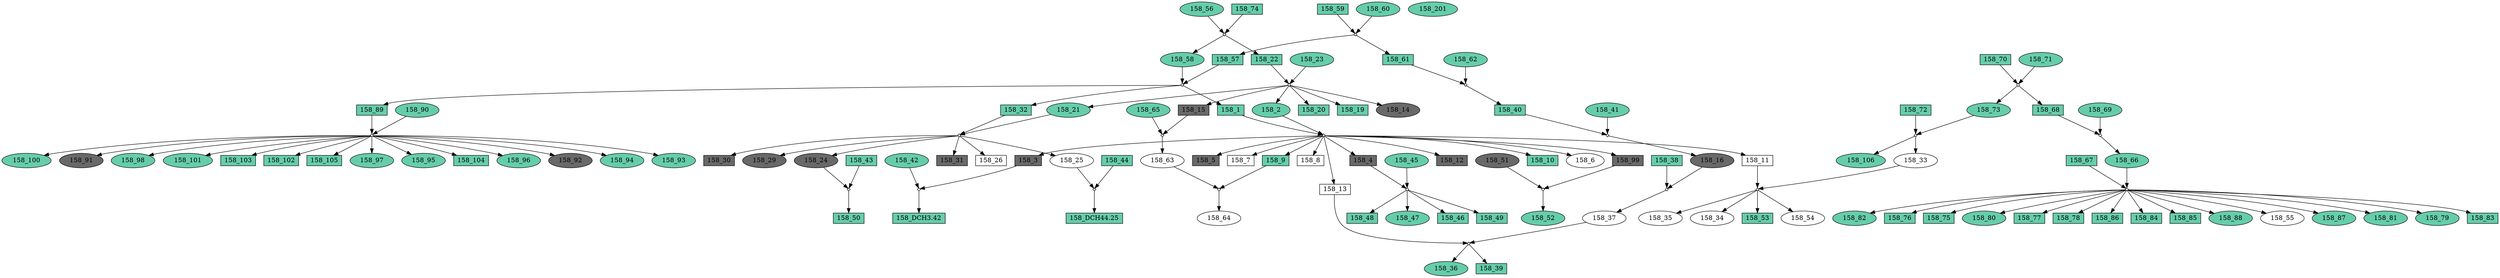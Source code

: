 digraph {
	"158_9" [shape=box fillcolor=aquamarine3 fontcolor=black height=0.3 regular=0 shape=box style=filled width=0.5]
	"158_1x158_2" -> "158_9"
	"158_9" -> "158_9x158_63"
	"158_100" [shape=box fillcolor=aquamarine3 fontcolor=black height=0.3 regular=0 shape=ellipse style=filled width=0.5]
	"158_89x158_90" -> "158_100"
	"158_91" [shape=box fillcolor=dimgrey fontcolor=black height=0.3 regular=0 shape=ellipse style=filled width=0.5]
	"158_89x158_90" -> "158_91"
	"158_2" [shape=box fillcolor=aquamarine3 fontcolor=black height=0.3 regular=0 shape=ellipse style=filled width=0.5]
	"158_22x158_23" -> "158_2"
	"158_2" -> "158_1x158_2"
	"158_3" [shape=box fillcolor=dimgrey fontcolor=black height=0.3 regular=0 shape=box style=filled width=0.5]
	"158_1x158_2" -> "158_3"
	"158_3" -> "158_3x158_42"
	"158_58" [shape=box fillcolor=aquamarine3 fontcolor=black height=0.3 regular=0 shape=ellipse style=filled width=0.5]
	"158_74x158_56" -> "158_58"
	"158_58" -> "158_57x158_58"
	"158_90" [shape=box fillcolor=aquamarine3 fontcolor=black height=0.3 regular=0 shape=ellipse style=filled width=0.5]
	"158_90" -> "158_89x158_90"
	"158_67" [shape=box fillcolor=aquamarine3 fontcolor=black height=0.3 regular=0 shape=box style=filled width=0.5]
	"158_67" -> "158_67x158_66"
	"158_98" [shape=box fillcolor=aquamarine3 fontcolor=black height=0.3 regular=0 shape=ellipse style=filled width=0.5]
	"158_89x158_90" -> "158_98"
	"158_101" [shape=box fillcolor=aquamarine3 fontcolor=black height=0.3 regular=0 shape=ellipse style=filled width=0.5]
	"158_89x158_90" -> "158_101"
	"158_82" [shape=box fillcolor=aquamarine3 fontcolor=black height=0.3 regular=0 shape=ellipse style=filled width=0.5]
	"158_67x158_66" -> "158_82"
	"158_41" [shape=box fillcolor=aquamarine3 fontcolor=black height=0.3 regular=0 shape=ellipse style=filled width=0.5]
	"158_41" -> "158_40x158_41"
	"158_89" [shape=box fillcolor=aquamarine3 fontcolor=black height=0.3 regular=0 shape=box style=filled width=0.5]
	"158_57x158_58" -> "158_89"
	"158_89" -> "158_89x158_90"
	"158_40" [shape=box fillcolor=aquamarine3 fontcolor=black height=0.3 regular=0 shape=box style=filled width=0.5]
	"158_61x158_62" -> "158_40"
	"158_40" -> "158_40x158_41"
	"158_76" [shape=box fillcolor=aquamarine3 fontcolor=black height=0.3 regular=0 shape=box style=filled width=0.5]
	"158_67x158_66" -> "158_76"
	"158_75" [shape=box fillcolor=aquamarine3 fontcolor=black height=0.3 regular=0 shape=box style=filled width=0.5]
	"158_67x158_66" -> "158_75"
	"158_80" [shape=box fillcolor=aquamarine3 fontcolor=black height=0.3 regular=0 shape=ellipse style=filled width=0.5]
	"158_67x158_66" -> "158_80"
	"158_103" [shape=box fillcolor=aquamarine3 fontcolor=black height=0.3 regular=0 shape=box style=filled width=0.5]
	"158_89x158_90" -> "158_103"
	"158_102" [shape=box fillcolor=aquamarine3 fontcolor=black height=0.3 regular=0 shape=box style=filled width=0.5]
	"158_89x158_90" -> "158_102"
	"158_105" [shape=box fillcolor=aquamarine3 fontcolor=black height=0.3 regular=0 shape=box style=filled width=0.5]
	"158_89x158_90" -> "158_105"
	"158_59" [shape=box fillcolor=aquamarine3 fontcolor=black height=0.3 regular=0 shape=box style=filled width=0.5]
	"158_59" -> "158_59x158_60"
	"158_97" [shape=box fillcolor=aquamarine3 fontcolor=black height=0.3 regular=0 shape=ellipse style=filled width=0.5]
	"158_89x158_90" -> "158_97"
	"158_95" [shape=box fillcolor=aquamarine3 fontcolor=black height=0.3 regular=0 shape=ellipse style=filled width=0.5]
	"158_89x158_90" -> "158_95"
	"158_57" [shape=box fillcolor=aquamarine3 fontcolor=black height=0.3 regular=0 shape=box style=filled width=0.5]
	"158_59x158_60" -> "158_57"
	"158_57" -> "158_57x158_58"
	"158_104" [shape=box fillcolor=aquamarine3 fontcolor=black height=0.3 regular=0 shape=box style=filled width=0.5]
	"158_89x158_90" -> "158_104"
	"158_51" [shape=box fillcolor=dimgrey fontcolor=black height=0.3 regular=0 shape=ellipse style=filled width=0.5]
	"158_51" -> "158_99x158_51"
	"158_52" [shape=box fillcolor=aquamarine3 fontcolor=black height=0.3 regular=0 shape=ellipse style=filled width=0.5]
	"158_99x158_51" -> "158_52"
	"158_53" [shape=box fillcolor=aquamarine3 fontcolor=black height=0.3 regular=0 shape=box style=filled width=0.5]
	"158_11x158_33" -> "158_53"
	"158_201" [shape=box fillcolor=aquamarine3 fontcolor=black height=0.3 regular=0 shape=ellipse style=filled width=0.5]
	"158_77" [shape=box fillcolor=aquamarine3 fontcolor=black height=0.3 regular=0 shape=box style=filled width=0.5]
	"158_67x158_66" -> "158_77"
	"158_78" [shape=box fillcolor=aquamarine3 fontcolor=black height=0.3 regular=0 shape=box style=filled width=0.5]
	"158_67x158_66" -> "158_78"
	"158_54" [shape=box fillcolor=white fontcolor=black height=0.3 regular=0 shape=ellipse style=filled width=0.5]
	"158_11x158_33" -> "158_54"
	"158_86" [shape=box fillcolor=aquamarine3 fontcolor=black height=0.3 regular=0 shape=box style=filled width=0.5]
	"158_67x158_66" -> "158_86"
	"158_65" [shape=box fillcolor=aquamarine3 fontcolor=black height=0.3 regular=0 shape=ellipse style=filled width=0.5]
	"158_65" -> "158_15x158_65"
	"158_96" [shape=box fillcolor=aquamarine3 fontcolor=black height=0.3 regular=0 shape=ellipse style=filled width=0.5]
	"158_89x158_90" -> "158_96"
	"158_84" [shape=box fillcolor=aquamarine3 fontcolor=black height=0.3 regular=0 shape=polygon style=filled width=0.5]
	"158_67x158_66" -> "158_84"
	"158_64" [shape=box fillcolor=white fontcolor=black height=0.3 regular=0 shape=ellipse style=filled width=0.5]
	"158_9x158_63" -> "158_64"
	"158_61" [shape=box fillcolor=aquamarine3 fontcolor=black height=0.3 regular=0 shape=box style=filled width=0.5]
	"158_59x158_60" -> "158_61"
	"158_61" -> "158_61x158_62"
	"158_85" [shape=box fillcolor=aquamarine3 fontcolor=black height=0.3 regular=0 shape=box style=filled width=0.5]
	"158_67x158_66" -> "158_85"
	"158_88" [shape=box fillcolor=aquamarine3 fontcolor=black height=0.3 regular=0 shape=ellipse style=filled width=0.5]
	"158_67x158_66" -> "158_88"
	"158_62" [shape=box fillcolor=aquamarine3 fontcolor=black height=0.3 regular=0 shape=ellipse style=filled width=0.5]
	"158_62" -> "158_61x158_62"
	"158_55" [shape=box fillcolor=white fontcolor=black height=0.3 regular=0 shape=ellipse style=filled width=0.5]
	"158_67x158_66" -> "158_55"
	"158_1" [shape=box fillcolor=aquamarine3 fontcolor=black height=0.3 regular=0 shape=box style=filled width=0.5]
	"158_57x158_58" -> "158_1"
	"158_1" -> "158_1x158_2"
	"158_92" [shape=box fillcolor=dimgrey fontcolor=black height=0.3 regular=0 shape=ellipse style=filled width=0.5]
	"158_89x158_90" -> "158_92"
	"158_94" [shape=box fillcolor=aquamarine3 fontcolor=black height=0.3 regular=0 shape=ellipse style=filled width=0.5]
	"158_89x158_90" -> "158_94"
	"158_63" [shape=box fillcolor=white fontcolor=black height=0.3 regular=0 shape=ellipse style=filled width=0.5]
	"158_15x158_65" -> "158_63"
	"158_63" -> "158_9x158_63"
	"158_93" [shape=box fillcolor=aquamarine3 fontcolor=black height=0.3 regular=0 shape=ellipse style=filled width=0.5]
	"158_89x158_90" -> "158_93"
	"158_106" [shape=box fillcolor=aquamarine3 fontcolor=black height=0.3 regular=0 shape=ellipse style=filled width=0.5]
	"158_72x158_73" -> "158_106"
	"158_49" [shape=box fillcolor=aquamarine3 fontcolor=black height=0.3 regular=0 shape=polygon style=filled width=0.5]
	"158_4x158_45" -> "158_49"
	"158_70" [shape=box fillcolor=aquamarine3 fontcolor=black height=0.3 regular=0 shape=box style=filled width=0.5]
	"158_70" -> "158_70x158_71"
	"158_35" [shape=box fillcolor=white fontcolor=black height=0.3 regular=0 shape=ellipse style=filled width=0.5]
	"158_11x158_33" -> "158_35"
	"158_68" [shape=box fillcolor=aquamarine3 fontcolor=black height=0.3 regular=0 shape=box style=filled width=0.5]
	"158_70x158_71" -> "158_68"
	"158_68" -> "158_68x158_69"
	"158_34" [shape=box fillcolor=white fontcolor=black height=0.3 regular=0 shape=ellipse style=filled width=0.5]
	"158_11x158_33" -> "158_34"
	"158_33" [shape=box fillcolor=white fontcolor=black height=0.3 regular=0 shape=ellipse style=filled width=0.5]
	"158_72x158_73" -> "158_33"
	"158_33" -> "158_11x158_33"
	"158_32" [shape=box fillcolor=aquamarine3 fontcolor=black height=0.3 regular=0 shape=box style=filled width=0.5]
	"158_57x158_58" -> "158_32"
	"158_32" -> "158_32x158_21"
	"158_30" [shape=box fillcolor=dimgrey fontcolor=black height=0.3 regular=0 shape=box style=filled width=0.5]
	"158_32x158_21" -> "158_30"
	"158_29" [shape=box fillcolor=dimgrey fontcolor=black height=0.3 regular=0 shape=ellipse style=filled width=0.5]
	"158_32x158_21" -> "158_29"
	"158_24" [shape=box fillcolor=dimgrey fontcolor=black height=0.3 regular=0 shape=ellipse style=filled width=0.5]
	"158_32x158_21" -> "158_24"
	"158_24" -> "158_43x158_24"
	"158_23" [shape=box fillcolor=aquamarine3 fontcolor=black height=0.3 regular=0 shape=ellipse style=filled width=0.5]
	"158_23" -> "158_22x158_23"
	"158_36" [shape=box fillcolor=aquamarine3 fontcolor=black height=0.3 regular=0 shape=ellipse style=filled width=0.5]
	"158_13x158_37" -> "158_36"
	"158_22" [shape=box fillcolor=aquamarine3 fontcolor=black height=0.3 regular=0 shape=box style=filled width=0.5]
	"158_74x158_56" -> "158_22"
	"158_22" -> "158_22x158_23"
	"158_20" [shape=box fillcolor=aquamarine3 fontcolor=black height=0.3 regular=0 shape=box style=filled width=0.5]
	"158_22x158_23" -> "158_20"
	"158_19" [shape=box fillcolor=aquamarine3 fontcolor=black height=0.3 regular=0 shape=box style=filled width=0.5]
	"158_22x158_23" -> "158_19"
	"158_69" [shape=box fillcolor=aquamarine3 fontcolor=black height=0.3 regular=0 shape=ellipse style=filled width=0.5]
	"158_69" -> "158_68x158_69"
	"158_16" [shape=box fillcolor=dimgrey fontcolor=black height=0.3 regular=0 shape=ellipse style=filled width=0.5]
	"158_40x158_41" -> "158_16"
	"158_16" -> "158_38x158_16"
	"158_15" [shape=box fillcolor=dimgrey fontcolor=black height=0.3 regular=0 shape=box style=filled width=0.5]
	"158_22x158_23" -> "158_15"
	"158_15" -> "158_15x158_65"
	"158_14" [shape=box fillcolor=dimgrey fontcolor=black height=0.3 regular=0 shape=ellipse style=filled width=0.5]
	"158_22x158_23" -> "158_14"
	"158_13" [shape=box fillcolor=white fontcolor=black height=0.3 regular=0 shape=box style=filled width=0.5]
	"158_1x158_2" -> "158_13"
	"158_13" -> "158_13x158_37"
	"158_12" [shape=box fillcolor=dimgrey fontcolor=black height=0.3 regular=0 shape=box style=filled width=0.5]
	"158_1x158_2" -> "158_12"
	"158_11" [shape=box fillcolor=white fontcolor=black height=0.3 regular=0 shape=box style=filled width=0.5]
	"158_1x158_2" -> "158_11"
	"158_11" -> "158_11x158_33"
	"158_10" [shape=box fillcolor=aquamarine3 fontcolor=black height=0.3 regular=0 shape=box style=filled width=0.5]
	"158_1x158_2" -> "158_10"
	"158_21" [shape=box fillcolor=aquamarine3 fontcolor=black height=0.3 regular=0 shape=ellipse style=filled width=0.5]
	"158_22x158_23" -> "158_21"
	"158_21" -> "158_32x158_21"
	"158_6" [shape=box fillcolor=white fontcolor=black height=0.3 regular=0 shape=ellipse style=filled width=0.5]
	"158_1x158_2" -> "158_6"
	"158_5" [shape=box fillcolor=dimgrey fontcolor=black height=0.3 regular=0 shape=box style=filled width=0.5]
	"158_1x158_2" -> "158_5"
	"158_87" [shape=box fillcolor=aquamarine3 fontcolor=black height=0.3 regular=0 shape=ellipse style=filled width=0.5]
	"158_67x158_66" -> "158_87"
	"158_48" [shape=box fillcolor=aquamarine3 fontcolor=black height=0.3 regular=0 shape=polygon style=filled width=0.5]
	"158_4x158_45" -> "158_48"
	"158_47" [shape=box fillcolor=aquamarine3 fontcolor=black height=0.3 regular=0 shape=ellipse style=filled width=0.5]
	"158_4x158_45" -> "158_47"
	"158_46" [shape=box fillcolor=aquamarine3 fontcolor=black height=0.3 regular=0 shape=box style=filled width=0.5]
	"158_4x158_45" -> "158_46"
	"158_50" [shape=box fillcolor=aquamarine3 fontcolor=black height=0.3 regular=0 shape=box style=filled width=0.5]
	"158_43x158_24" -> "158_50"
	"158_45" [shape=box fillcolor=aquamarine3 fontcolor=black height=0.3 regular=0 shape=ellipse style=filled width=0.5]
	"158_45" -> "158_4x158_45"
	"158_44" [shape=box fillcolor=aquamarine3 fontcolor=black height=0.3 regular=0 shape=box style=filled width=0.5]
	"158_44" -> "158_44x158_25"
	"158_4" [shape=box fillcolor=dimgrey fontcolor=black height=0.3 regular=0 shape=box style=filled width=0.5]
	"158_1x158_2" -> "158_4"
	"158_4" -> "158_4x158_45"
	"158_81" [shape=box fillcolor=aquamarine3 fontcolor=black height=0.3 regular=0 shape=ellipse style=filled width=0.5]
	"158_67x158_66" -> "158_81"
	"158_79" [shape=box fillcolor=aquamarine3 fontcolor=black height=0.3 regular=0 shape=ellipse style=filled width=0.5]
	"158_67x158_66" -> "158_79"
	"158_60" [shape=box fillcolor=aquamarine3 fontcolor=black height=0.3 regular=0 shape=ellipse style=filled width=0.5]
	"158_60" -> "158_59x158_60"
	"158_56" [shape=box fillcolor=aquamarine3 fontcolor=black height=0.3 regular=0 shape=ellipse style=filled width=0.5]
	"158_56" -> "158_74x158_56"
	"158_74" [shape=box fillcolor=aquamarine3 fontcolor=black height=0.3 regular=0 shape=box style=filled width=0.5]
	"158_74" -> "158_74x158_56"
	"158_73" [shape=box fillcolor=aquamarine3 fontcolor=black height=0.3 regular=0 shape=ellipse style=filled width=0.5]
	"158_70x158_71" -> "158_73"
	"158_73" -> "158_72x158_73"
	"158_72" [shape=box fillcolor=aquamarine3 fontcolor=black height=0.3 regular=0 shape=box style=filled width=0.5]
	"158_72" -> "158_72x158_73"
	"158_83" [shape=box fillcolor=aquamarine3 fontcolor=black height=0.3 regular=0 shape=box style=filled width=0.5]
	"158_67x158_66" -> "158_83"
	"158_38" [shape=box fillcolor=aquamarine3 fontcolor=black height=0.3 regular=0 shape=box style=filled width=0.5]
	"158_38" -> "158_38x158_16"
	"158_66" [shape=box fillcolor=aquamarine3 fontcolor=black height=0.3 regular=0 shape=ellipse style=filled width=0.5]
	"158_68x158_69" -> "158_66"
	"158_66" -> "158_67x158_66"
	"158_43" [shape=box fillcolor=aquamarine3 fontcolor=black height=0.3 regular=0 shape=box style=filled width=0.5]
	"158_43" -> "158_43x158_24"
	"158_71" [shape=box fillcolor=aquamarine3 fontcolor=black height=0.3 regular=0 shape=ellipse style=filled width=0.5]
	"158_71" -> "158_70x158_71"
	"158_42" [shape=box fillcolor=aquamarine3 fontcolor=black height=0.3 regular=0 shape=ellipse style=filled width=0.5]
	"158_42" -> "158_3x158_42"
	"158_37" [shape=box fillcolor=white fontcolor=black height=0.3 regular=0 shape=ellipse style=filled width=0.5]
	"158_38x158_16" -> "158_37"
	"158_37" -> "158_13x158_37"
	"158_DCH3.42" [shape=box fillcolor=aquamarine3 fontcolor=black height=0.3 regular=0 shape=polygon style=filled width=0.5]
	"158_3x158_42" -> "158_DCH3.42"
	"158_DCH44.25" [shape=box fillcolor=aquamarine3 fontcolor=black height=0.3 regular=0 shape=polygon style=filled width=0.5]
	"158_44x158_25" -> "158_DCH44.25"
	"158_7" [shape=box fillcolor=white fontcolor=black height=0.3 regular=0 shape=box style=filled width=0.5]
	"158_1x158_2" -> "158_7"
	"158_39" [shape=box fillcolor=aquamarine3 fontcolor=black height=0.3 regular=0 shape=box style=filled width=0.5]
	"158_13x158_37" -> "158_39"
	"158_99" [shape=box fillcolor=dimgrey fontcolor=black height=0.3 regular=0 shape=box style=filled width=0.5]
	"158_1x158_2" -> "158_99"
	"158_99" -> "158_99x158_51"
	"158_25" [shape=box fillcolor=white fontcolor=black height=0.3 regular=0 shape=ellipse style=filled width=0.5]
	"158_32x158_21" -> "158_25"
	"158_25" -> "158_44x158_25"
	"158_8" [shape=box fillcolor=white fontcolor=black height=0.3 regular=0 shape=box style=filled width=0.5]
	"158_1x158_2" -> "158_8"
	"158_31" [shape=box fillcolor=dimgrey fontcolor=black height=0.3 regular=0 shape=box style=filled width=0.5]
	"158_32x158_21" -> "158_31"
	"158_26" [shape=box fillcolor=white fontcolor=black height=0.3 regular=0 shape=box style=filled width=0.5]
	"158_32x158_21" -> "158_26"
	"158_43x158_24" [label="" height=.1 shape=diamond width=.1]
	"158_11x158_33" [label="" height=.1 shape=diamond width=.1]
	"158_70x158_71" [label="" height=.1 shape=diamond width=.1]
	"158_1x158_2" [label="" height=.1 shape=diamond width=.1]
	"158_9x158_63" [label="" height=.1 shape=diamond width=.1]
	"158_15x158_65" [label="" height=.1 shape=diamond width=.1]
	"158_44x158_25" [label="" height=.1 shape=diamond width=.1]
	"158_13x158_37" [label="" height=.1 shape=diamond width=.1]
	"158_57x158_58" [label="" height=.1 shape=diamond width=.1]
	"158_32x158_21" [label="" height=.1 shape=diamond width=.1]
	"158_72x158_73" [label="" height=.1 shape=diamond width=.1]
	"158_61x158_62" [label="" height=.1 shape=diamond width=.1]
	"158_38x158_16" [label="" height=.1 shape=diamond width=.1]
	"158_22x158_23" [label="" height=.1 shape=diamond width=.1]
	"158_68x158_69" [label="" height=.1 shape=diamond width=.1]
	"158_99x158_51" [label="" height=.1 shape=diamond width=.1]
	"158_89x158_90" [label="" height=.1 shape=diamond width=.1]
	"158_3x158_42" [label="" height=.1 shape=diamond width=.1]
	"158_67x158_66" [label="" height=.1 shape=diamond width=.1]
	"158_59x158_60" [label="" height=.1 shape=diamond width=.1]
	"158_4x158_45" [label="" height=.1 shape=diamond width=.1]
	"158_40x158_41" [label="" height=.1 shape=diamond width=.1]
	"158_74x158_56" [label="" height=.1 shape=diamond width=.1]
}
